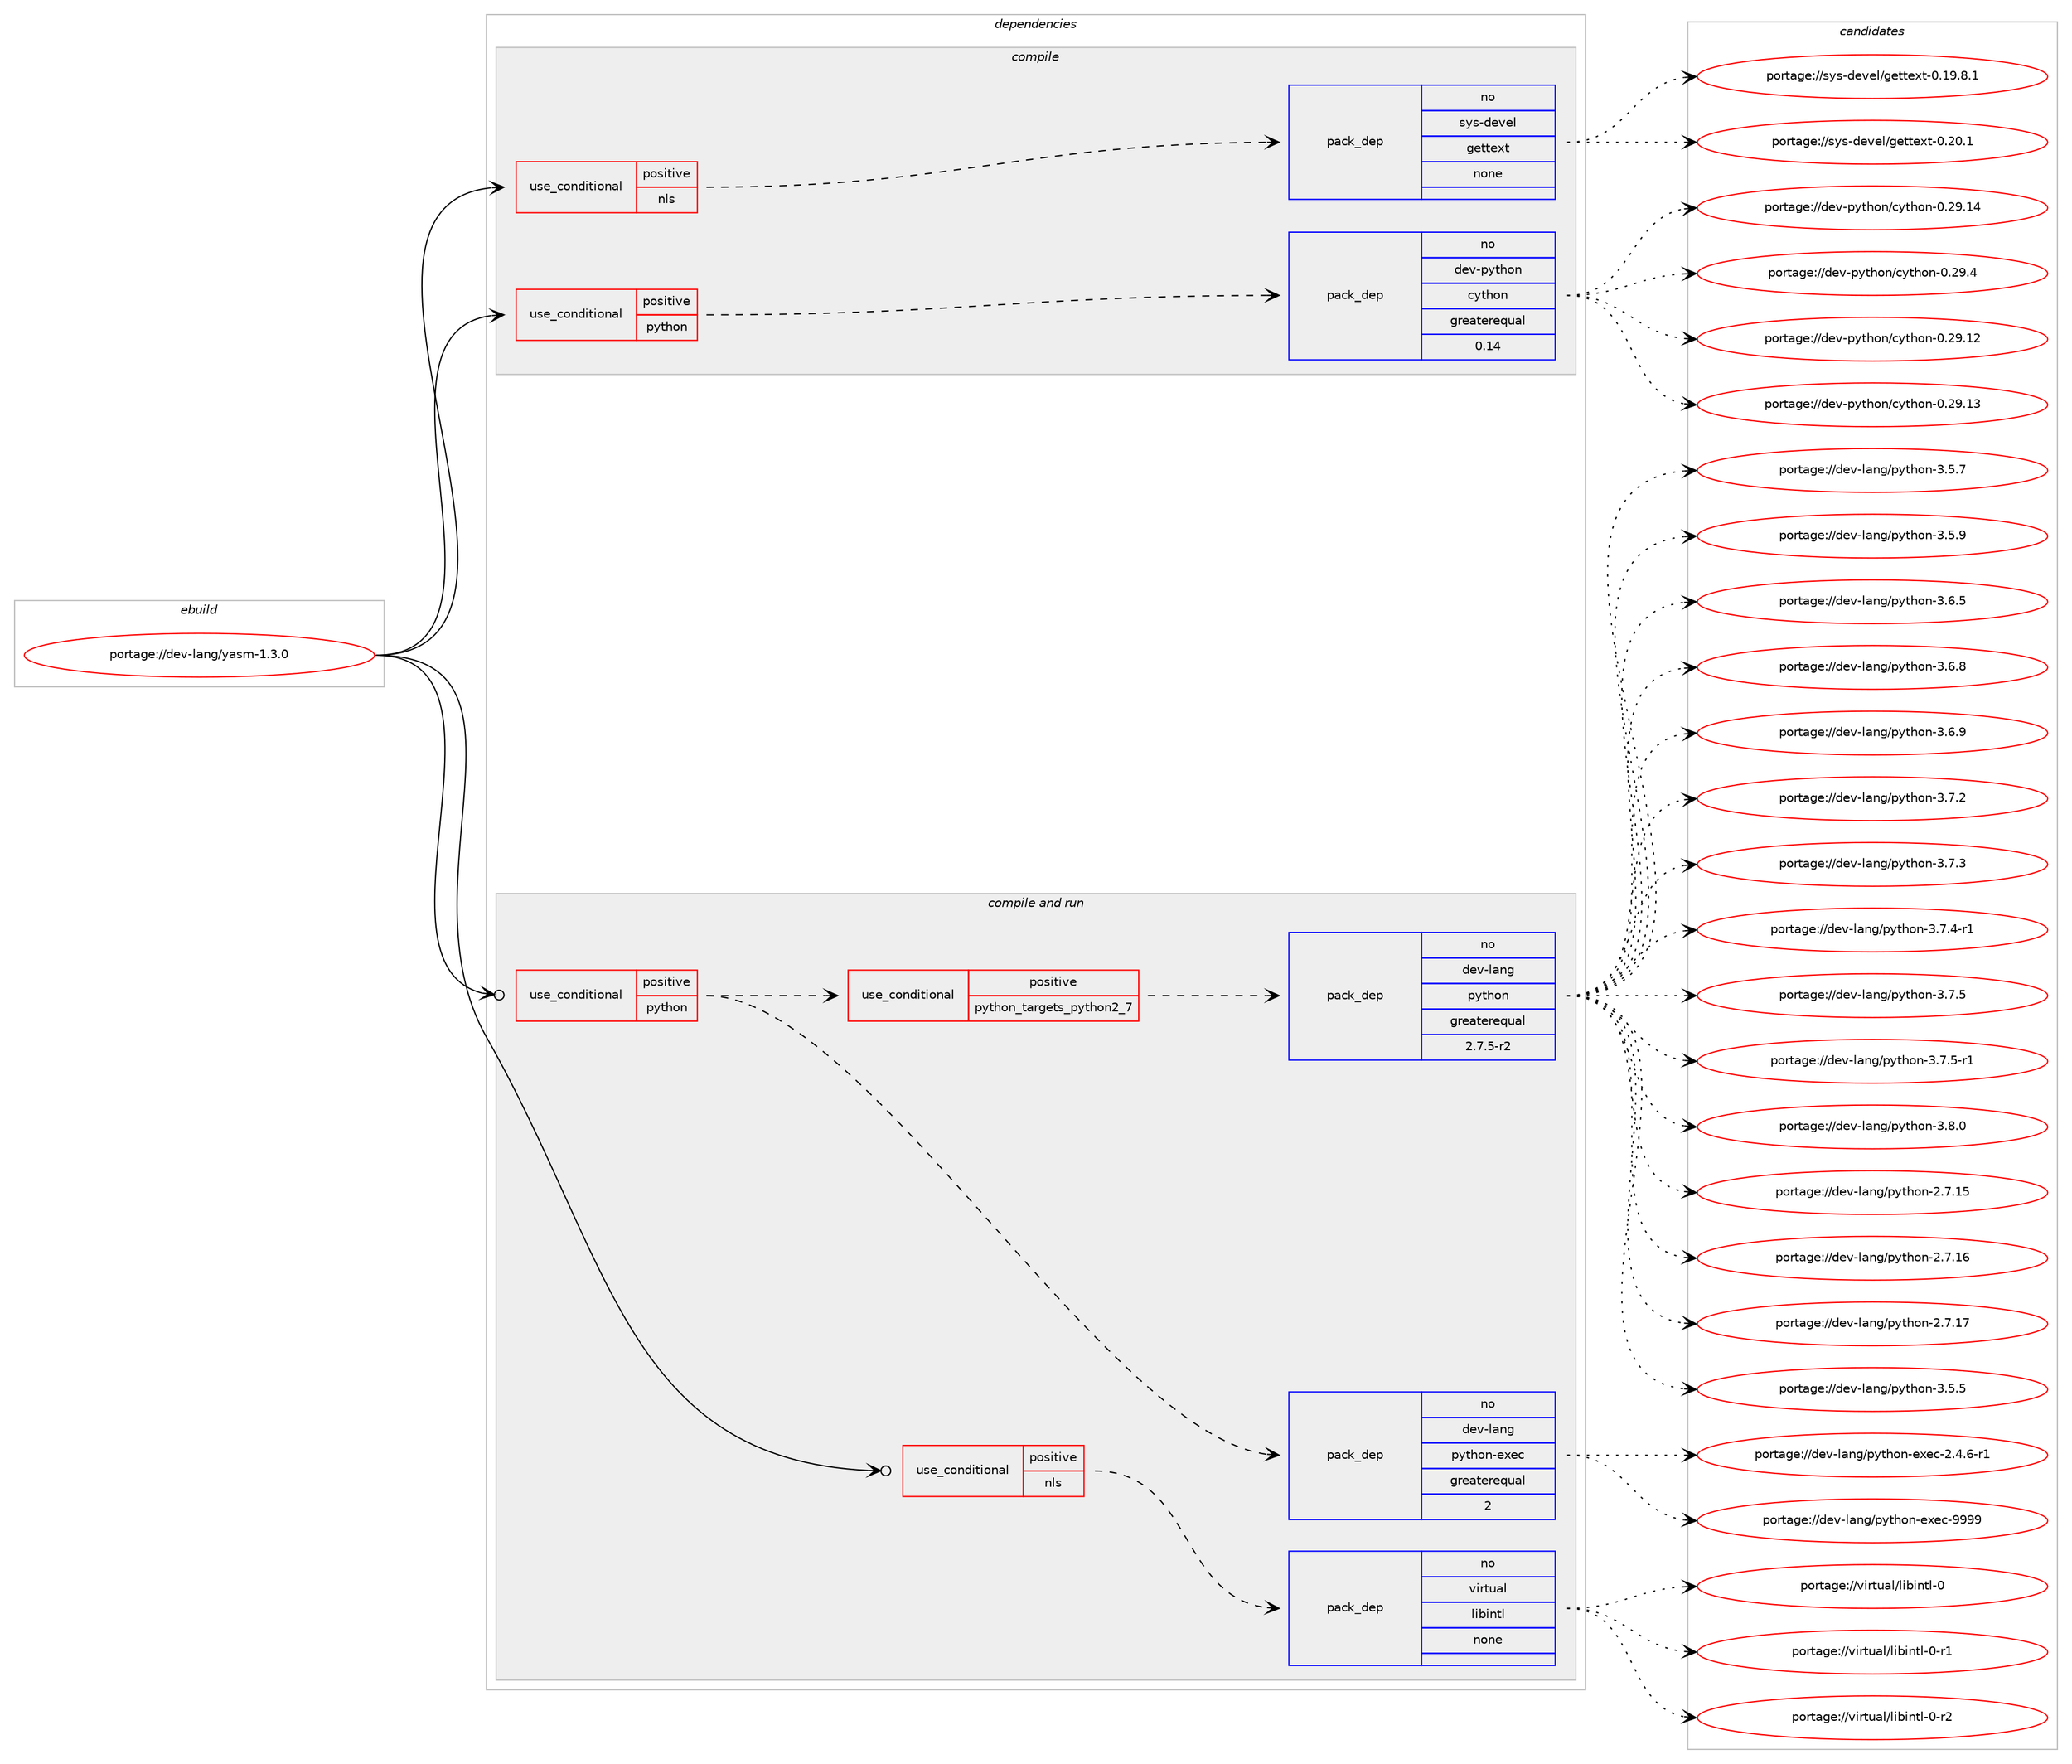 digraph prolog {

# *************
# Graph options
# *************

newrank=true;
concentrate=true;
compound=true;
graph [rankdir=LR,fontname=Helvetica,fontsize=10,ranksep=1.5];#, ranksep=2.5, nodesep=0.2];
edge  [arrowhead=vee];
node  [fontname=Helvetica,fontsize=10];

# **********
# The ebuild
# **********

subgraph cluster_leftcol {
color=gray;
rank=same;
label=<<i>ebuild</i>>;
id [label="portage://dev-lang/yasm-1.3.0", color=red, width=4, href="../dev-lang/yasm-1.3.0.svg"];
}

# ****************
# The dependencies
# ****************

subgraph cluster_midcol {
color=gray;
label=<<i>dependencies</i>>;
subgraph cluster_compile {
fillcolor="#eeeeee";
style=filled;
label=<<i>compile</i>>;
subgraph cond20282 {
dependency97367 [label=<<TABLE BORDER="0" CELLBORDER="1" CELLSPACING="0" CELLPADDING="4"><TR><TD ROWSPAN="3" CELLPADDING="10">use_conditional</TD></TR><TR><TD>positive</TD></TR><TR><TD>nls</TD></TR></TABLE>>, shape=none, color=red];
subgraph pack74202 {
dependency97368 [label=<<TABLE BORDER="0" CELLBORDER="1" CELLSPACING="0" CELLPADDING="4" WIDTH="220"><TR><TD ROWSPAN="6" CELLPADDING="30">pack_dep</TD></TR><TR><TD WIDTH="110">no</TD></TR><TR><TD>sys-devel</TD></TR><TR><TD>gettext</TD></TR><TR><TD>none</TD></TR><TR><TD></TD></TR></TABLE>>, shape=none, color=blue];
}
dependency97367:e -> dependency97368:w [weight=20,style="dashed",arrowhead="vee"];
}
id:e -> dependency97367:w [weight=20,style="solid",arrowhead="vee"];
subgraph cond20283 {
dependency97369 [label=<<TABLE BORDER="0" CELLBORDER="1" CELLSPACING="0" CELLPADDING="4"><TR><TD ROWSPAN="3" CELLPADDING="10">use_conditional</TD></TR><TR><TD>positive</TD></TR><TR><TD>python</TD></TR></TABLE>>, shape=none, color=red];
subgraph pack74203 {
dependency97370 [label=<<TABLE BORDER="0" CELLBORDER="1" CELLSPACING="0" CELLPADDING="4" WIDTH="220"><TR><TD ROWSPAN="6" CELLPADDING="30">pack_dep</TD></TR><TR><TD WIDTH="110">no</TD></TR><TR><TD>dev-python</TD></TR><TR><TD>cython</TD></TR><TR><TD>greaterequal</TD></TR><TR><TD>0.14</TD></TR></TABLE>>, shape=none, color=blue];
}
dependency97369:e -> dependency97370:w [weight=20,style="dashed",arrowhead="vee"];
}
id:e -> dependency97369:w [weight=20,style="solid",arrowhead="vee"];
}
subgraph cluster_compileandrun {
fillcolor="#eeeeee";
style=filled;
label=<<i>compile and run</i>>;
subgraph cond20284 {
dependency97371 [label=<<TABLE BORDER="0" CELLBORDER="1" CELLSPACING="0" CELLPADDING="4"><TR><TD ROWSPAN="3" CELLPADDING="10">use_conditional</TD></TR><TR><TD>positive</TD></TR><TR><TD>nls</TD></TR></TABLE>>, shape=none, color=red];
subgraph pack74204 {
dependency97372 [label=<<TABLE BORDER="0" CELLBORDER="1" CELLSPACING="0" CELLPADDING="4" WIDTH="220"><TR><TD ROWSPAN="6" CELLPADDING="30">pack_dep</TD></TR><TR><TD WIDTH="110">no</TD></TR><TR><TD>virtual</TD></TR><TR><TD>libintl</TD></TR><TR><TD>none</TD></TR><TR><TD></TD></TR></TABLE>>, shape=none, color=blue];
}
dependency97371:e -> dependency97372:w [weight=20,style="dashed",arrowhead="vee"];
}
id:e -> dependency97371:w [weight=20,style="solid",arrowhead="odotvee"];
subgraph cond20285 {
dependency97373 [label=<<TABLE BORDER="0" CELLBORDER="1" CELLSPACING="0" CELLPADDING="4"><TR><TD ROWSPAN="3" CELLPADDING="10">use_conditional</TD></TR><TR><TD>positive</TD></TR><TR><TD>python</TD></TR></TABLE>>, shape=none, color=red];
subgraph cond20286 {
dependency97374 [label=<<TABLE BORDER="0" CELLBORDER="1" CELLSPACING="0" CELLPADDING="4"><TR><TD ROWSPAN="3" CELLPADDING="10">use_conditional</TD></TR><TR><TD>positive</TD></TR><TR><TD>python_targets_python2_7</TD></TR></TABLE>>, shape=none, color=red];
subgraph pack74205 {
dependency97375 [label=<<TABLE BORDER="0" CELLBORDER="1" CELLSPACING="0" CELLPADDING="4" WIDTH="220"><TR><TD ROWSPAN="6" CELLPADDING="30">pack_dep</TD></TR><TR><TD WIDTH="110">no</TD></TR><TR><TD>dev-lang</TD></TR><TR><TD>python</TD></TR><TR><TD>greaterequal</TD></TR><TR><TD>2.7.5-r2</TD></TR></TABLE>>, shape=none, color=blue];
}
dependency97374:e -> dependency97375:w [weight=20,style="dashed",arrowhead="vee"];
}
dependency97373:e -> dependency97374:w [weight=20,style="dashed",arrowhead="vee"];
subgraph pack74206 {
dependency97376 [label=<<TABLE BORDER="0" CELLBORDER="1" CELLSPACING="0" CELLPADDING="4" WIDTH="220"><TR><TD ROWSPAN="6" CELLPADDING="30">pack_dep</TD></TR><TR><TD WIDTH="110">no</TD></TR><TR><TD>dev-lang</TD></TR><TR><TD>python-exec</TD></TR><TR><TD>greaterequal</TD></TR><TR><TD>2</TD></TR></TABLE>>, shape=none, color=blue];
}
dependency97373:e -> dependency97376:w [weight=20,style="dashed",arrowhead="vee"];
}
id:e -> dependency97373:w [weight=20,style="solid",arrowhead="odotvee"];
}
subgraph cluster_run {
fillcolor="#eeeeee";
style=filled;
label=<<i>run</i>>;
}
}

# **************
# The candidates
# **************

subgraph cluster_choices {
rank=same;
color=gray;
label=<<i>candidates</i>>;

subgraph choice74202 {
color=black;
nodesep=1;
choiceportage1151211154510010111810110847103101116116101120116454846495746564649 [label="portage://sys-devel/gettext-0.19.8.1", color=red, width=4,href="../sys-devel/gettext-0.19.8.1.svg"];
choiceportage115121115451001011181011084710310111611610112011645484650484649 [label="portage://sys-devel/gettext-0.20.1", color=red, width=4,href="../sys-devel/gettext-0.20.1.svg"];
dependency97368:e -> choiceportage1151211154510010111810110847103101116116101120116454846495746564649:w [style=dotted,weight="100"];
dependency97368:e -> choiceportage115121115451001011181011084710310111611610112011645484650484649:w [style=dotted,weight="100"];
}
subgraph choice74203 {
color=black;
nodesep=1;
choiceportage1001011184511212111610411111047991211161041111104548465057464950 [label="portage://dev-python/cython-0.29.12", color=red, width=4,href="../dev-python/cython-0.29.12.svg"];
choiceportage1001011184511212111610411111047991211161041111104548465057464951 [label="portage://dev-python/cython-0.29.13", color=red, width=4,href="../dev-python/cython-0.29.13.svg"];
choiceportage1001011184511212111610411111047991211161041111104548465057464952 [label="portage://dev-python/cython-0.29.14", color=red, width=4,href="../dev-python/cython-0.29.14.svg"];
choiceportage10010111845112121116104111110479912111610411111045484650574652 [label="portage://dev-python/cython-0.29.4", color=red, width=4,href="../dev-python/cython-0.29.4.svg"];
dependency97370:e -> choiceportage1001011184511212111610411111047991211161041111104548465057464950:w [style=dotted,weight="100"];
dependency97370:e -> choiceportage1001011184511212111610411111047991211161041111104548465057464951:w [style=dotted,weight="100"];
dependency97370:e -> choiceportage1001011184511212111610411111047991211161041111104548465057464952:w [style=dotted,weight="100"];
dependency97370:e -> choiceportage10010111845112121116104111110479912111610411111045484650574652:w [style=dotted,weight="100"];
}
subgraph choice74204 {
color=black;
nodesep=1;
choiceportage1181051141161179710847108105981051101161084548 [label="portage://virtual/libintl-0", color=red, width=4,href="../virtual/libintl-0.svg"];
choiceportage11810511411611797108471081059810511011610845484511449 [label="portage://virtual/libintl-0-r1", color=red, width=4,href="../virtual/libintl-0-r1.svg"];
choiceportage11810511411611797108471081059810511011610845484511450 [label="portage://virtual/libintl-0-r2", color=red, width=4,href="../virtual/libintl-0-r2.svg"];
dependency97372:e -> choiceportage1181051141161179710847108105981051101161084548:w [style=dotted,weight="100"];
dependency97372:e -> choiceportage11810511411611797108471081059810511011610845484511449:w [style=dotted,weight="100"];
dependency97372:e -> choiceportage11810511411611797108471081059810511011610845484511450:w [style=dotted,weight="100"];
}
subgraph choice74205 {
color=black;
nodesep=1;
choiceportage10010111845108971101034711212111610411111045504655464953 [label="portage://dev-lang/python-2.7.15", color=red, width=4,href="../dev-lang/python-2.7.15.svg"];
choiceportage10010111845108971101034711212111610411111045504655464954 [label="portage://dev-lang/python-2.7.16", color=red, width=4,href="../dev-lang/python-2.7.16.svg"];
choiceportage10010111845108971101034711212111610411111045504655464955 [label="portage://dev-lang/python-2.7.17", color=red, width=4,href="../dev-lang/python-2.7.17.svg"];
choiceportage100101118451089711010347112121116104111110455146534653 [label="portage://dev-lang/python-3.5.5", color=red, width=4,href="../dev-lang/python-3.5.5.svg"];
choiceportage100101118451089711010347112121116104111110455146534655 [label="portage://dev-lang/python-3.5.7", color=red, width=4,href="../dev-lang/python-3.5.7.svg"];
choiceportage100101118451089711010347112121116104111110455146534657 [label="portage://dev-lang/python-3.5.9", color=red, width=4,href="../dev-lang/python-3.5.9.svg"];
choiceportage100101118451089711010347112121116104111110455146544653 [label="portage://dev-lang/python-3.6.5", color=red, width=4,href="../dev-lang/python-3.6.5.svg"];
choiceportage100101118451089711010347112121116104111110455146544656 [label="portage://dev-lang/python-3.6.8", color=red, width=4,href="../dev-lang/python-3.6.8.svg"];
choiceportage100101118451089711010347112121116104111110455146544657 [label="portage://dev-lang/python-3.6.9", color=red, width=4,href="../dev-lang/python-3.6.9.svg"];
choiceportage100101118451089711010347112121116104111110455146554650 [label="portage://dev-lang/python-3.7.2", color=red, width=4,href="../dev-lang/python-3.7.2.svg"];
choiceportage100101118451089711010347112121116104111110455146554651 [label="portage://dev-lang/python-3.7.3", color=red, width=4,href="../dev-lang/python-3.7.3.svg"];
choiceportage1001011184510897110103471121211161041111104551465546524511449 [label="portage://dev-lang/python-3.7.4-r1", color=red, width=4,href="../dev-lang/python-3.7.4-r1.svg"];
choiceportage100101118451089711010347112121116104111110455146554653 [label="portage://dev-lang/python-3.7.5", color=red, width=4,href="../dev-lang/python-3.7.5.svg"];
choiceportage1001011184510897110103471121211161041111104551465546534511449 [label="portage://dev-lang/python-3.7.5-r1", color=red, width=4,href="../dev-lang/python-3.7.5-r1.svg"];
choiceportage100101118451089711010347112121116104111110455146564648 [label="portage://dev-lang/python-3.8.0", color=red, width=4,href="../dev-lang/python-3.8.0.svg"];
dependency97375:e -> choiceportage10010111845108971101034711212111610411111045504655464953:w [style=dotted,weight="100"];
dependency97375:e -> choiceportage10010111845108971101034711212111610411111045504655464954:w [style=dotted,weight="100"];
dependency97375:e -> choiceportage10010111845108971101034711212111610411111045504655464955:w [style=dotted,weight="100"];
dependency97375:e -> choiceportage100101118451089711010347112121116104111110455146534653:w [style=dotted,weight="100"];
dependency97375:e -> choiceportage100101118451089711010347112121116104111110455146534655:w [style=dotted,weight="100"];
dependency97375:e -> choiceportage100101118451089711010347112121116104111110455146534657:w [style=dotted,weight="100"];
dependency97375:e -> choiceportage100101118451089711010347112121116104111110455146544653:w [style=dotted,weight="100"];
dependency97375:e -> choiceportage100101118451089711010347112121116104111110455146544656:w [style=dotted,weight="100"];
dependency97375:e -> choiceportage100101118451089711010347112121116104111110455146544657:w [style=dotted,weight="100"];
dependency97375:e -> choiceportage100101118451089711010347112121116104111110455146554650:w [style=dotted,weight="100"];
dependency97375:e -> choiceportage100101118451089711010347112121116104111110455146554651:w [style=dotted,weight="100"];
dependency97375:e -> choiceportage1001011184510897110103471121211161041111104551465546524511449:w [style=dotted,weight="100"];
dependency97375:e -> choiceportage100101118451089711010347112121116104111110455146554653:w [style=dotted,weight="100"];
dependency97375:e -> choiceportage1001011184510897110103471121211161041111104551465546534511449:w [style=dotted,weight="100"];
dependency97375:e -> choiceportage100101118451089711010347112121116104111110455146564648:w [style=dotted,weight="100"];
}
subgraph choice74206 {
color=black;
nodesep=1;
choiceportage10010111845108971101034711212111610411111045101120101994550465246544511449 [label="portage://dev-lang/python-exec-2.4.6-r1", color=red, width=4,href="../dev-lang/python-exec-2.4.6-r1.svg"];
choiceportage10010111845108971101034711212111610411111045101120101994557575757 [label="portage://dev-lang/python-exec-9999", color=red, width=4,href="../dev-lang/python-exec-9999.svg"];
dependency97376:e -> choiceportage10010111845108971101034711212111610411111045101120101994550465246544511449:w [style=dotted,weight="100"];
dependency97376:e -> choiceportage10010111845108971101034711212111610411111045101120101994557575757:w [style=dotted,weight="100"];
}
}

}

